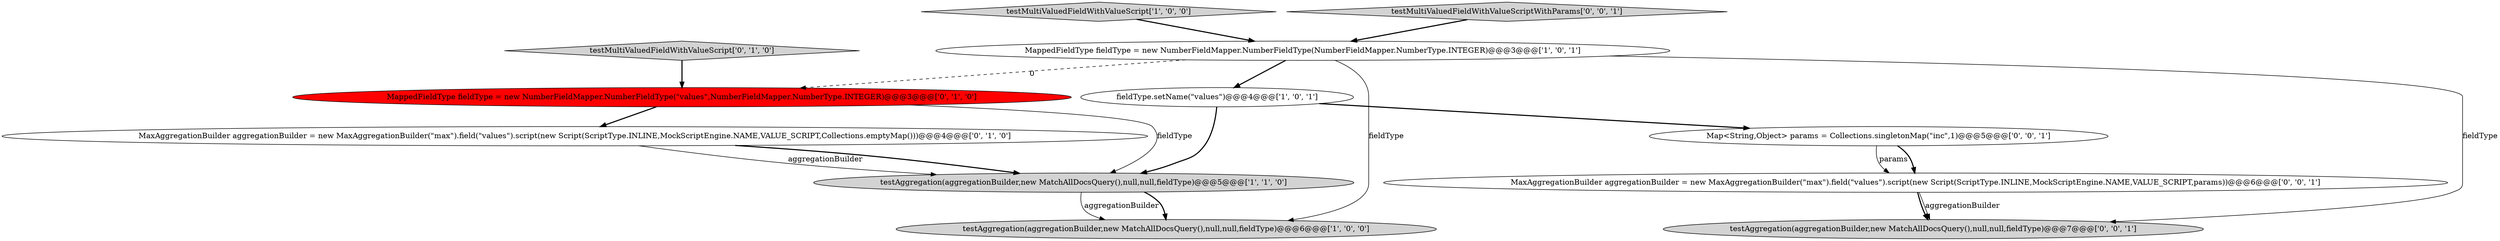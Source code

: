 digraph {
3 [style = filled, label = "testAggregation(aggregationBuilder,new MatchAllDocsQuery(),null,null,fieldType)@@@5@@@['1', '1', '0']", fillcolor = lightgray, shape = ellipse image = "AAA0AAABBB1BBB"];
0 [style = filled, label = "testAggregation(aggregationBuilder,new MatchAllDocsQuery(),null,null,fieldType)@@@6@@@['1', '0', '0']", fillcolor = lightgray, shape = ellipse image = "AAA0AAABBB1BBB"];
1 [style = filled, label = "MappedFieldType fieldType = new NumberFieldMapper.NumberFieldType(NumberFieldMapper.NumberType.INTEGER)@@@3@@@['1', '0', '1']", fillcolor = white, shape = ellipse image = "AAA0AAABBB1BBB"];
6 [style = filled, label = "testMultiValuedFieldWithValueScript['0', '1', '0']", fillcolor = lightgray, shape = diamond image = "AAA0AAABBB2BBB"];
4 [style = filled, label = "testMultiValuedFieldWithValueScript['1', '0', '0']", fillcolor = lightgray, shape = diamond image = "AAA0AAABBB1BBB"];
5 [style = filled, label = "MaxAggregationBuilder aggregationBuilder = new MaxAggregationBuilder(\"max\").field(\"values\").script(new Script(ScriptType.INLINE,MockScriptEngine.NAME,VALUE_SCRIPT,Collections.emptyMap()))@@@4@@@['0', '1', '0']", fillcolor = white, shape = ellipse image = "AAA0AAABBB2BBB"];
7 [style = filled, label = "MappedFieldType fieldType = new NumberFieldMapper.NumberFieldType(\"values\",NumberFieldMapper.NumberType.INTEGER)@@@3@@@['0', '1', '0']", fillcolor = red, shape = ellipse image = "AAA1AAABBB2BBB"];
2 [style = filled, label = "fieldType.setName(\"values\")@@@4@@@['1', '0', '1']", fillcolor = white, shape = ellipse image = "AAA0AAABBB1BBB"];
9 [style = filled, label = "testAggregation(aggregationBuilder,new MatchAllDocsQuery(),null,null,fieldType)@@@7@@@['0', '0', '1']", fillcolor = lightgray, shape = ellipse image = "AAA0AAABBB3BBB"];
11 [style = filled, label = "MaxAggregationBuilder aggregationBuilder = new MaxAggregationBuilder(\"max\").field(\"values\").script(new Script(ScriptType.INLINE,MockScriptEngine.NAME,VALUE_SCRIPT,params))@@@6@@@['0', '0', '1']", fillcolor = white, shape = ellipse image = "AAA0AAABBB3BBB"];
10 [style = filled, label = "testMultiValuedFieldWithValueScriptWithParams['0', '0', '1']", fillcolor = lightgray, shape = diamond image = "AAA0AAABBB3BBB"];
8 [style = filled, label = "Map<String,Object> params = Collections.singletonMap(\"inc\",1)@@@5@@@['0', '0', '1']", fillcolor = white, shape = ellipse image = "AAA0AAABBB3BBB"];
5->3 [style = bold, label=""];
3->0 [style = solid, label="aggregationBuilder"];
8->11 [style = solid, label="params"];
1->0 [style = solid, label="fieldType"];
1->9 [style = solid, label="fieldType"];
4->1 [style = bold, label=""];
7->5 [style = bold, label=""];
1->2 [style = bold, label=""];
5->3 [style = solid, label="aggregationBuilder"];
11->9 [style = solid, label="aggregationBuilder"];
1->7 [style = dashed, label="0"];
6->7 [style = bold, label=""];
10->1 [style = bold, label=""];
11->9 [style = bold, label=""];
8->11 [style = bold, label=""];
7->3 [style = solid, label="fieldType"];
3->0 [style = bold, label=""];
2->3 [style = bold, label=""];
2->8 [style = bold, label=""];
}
